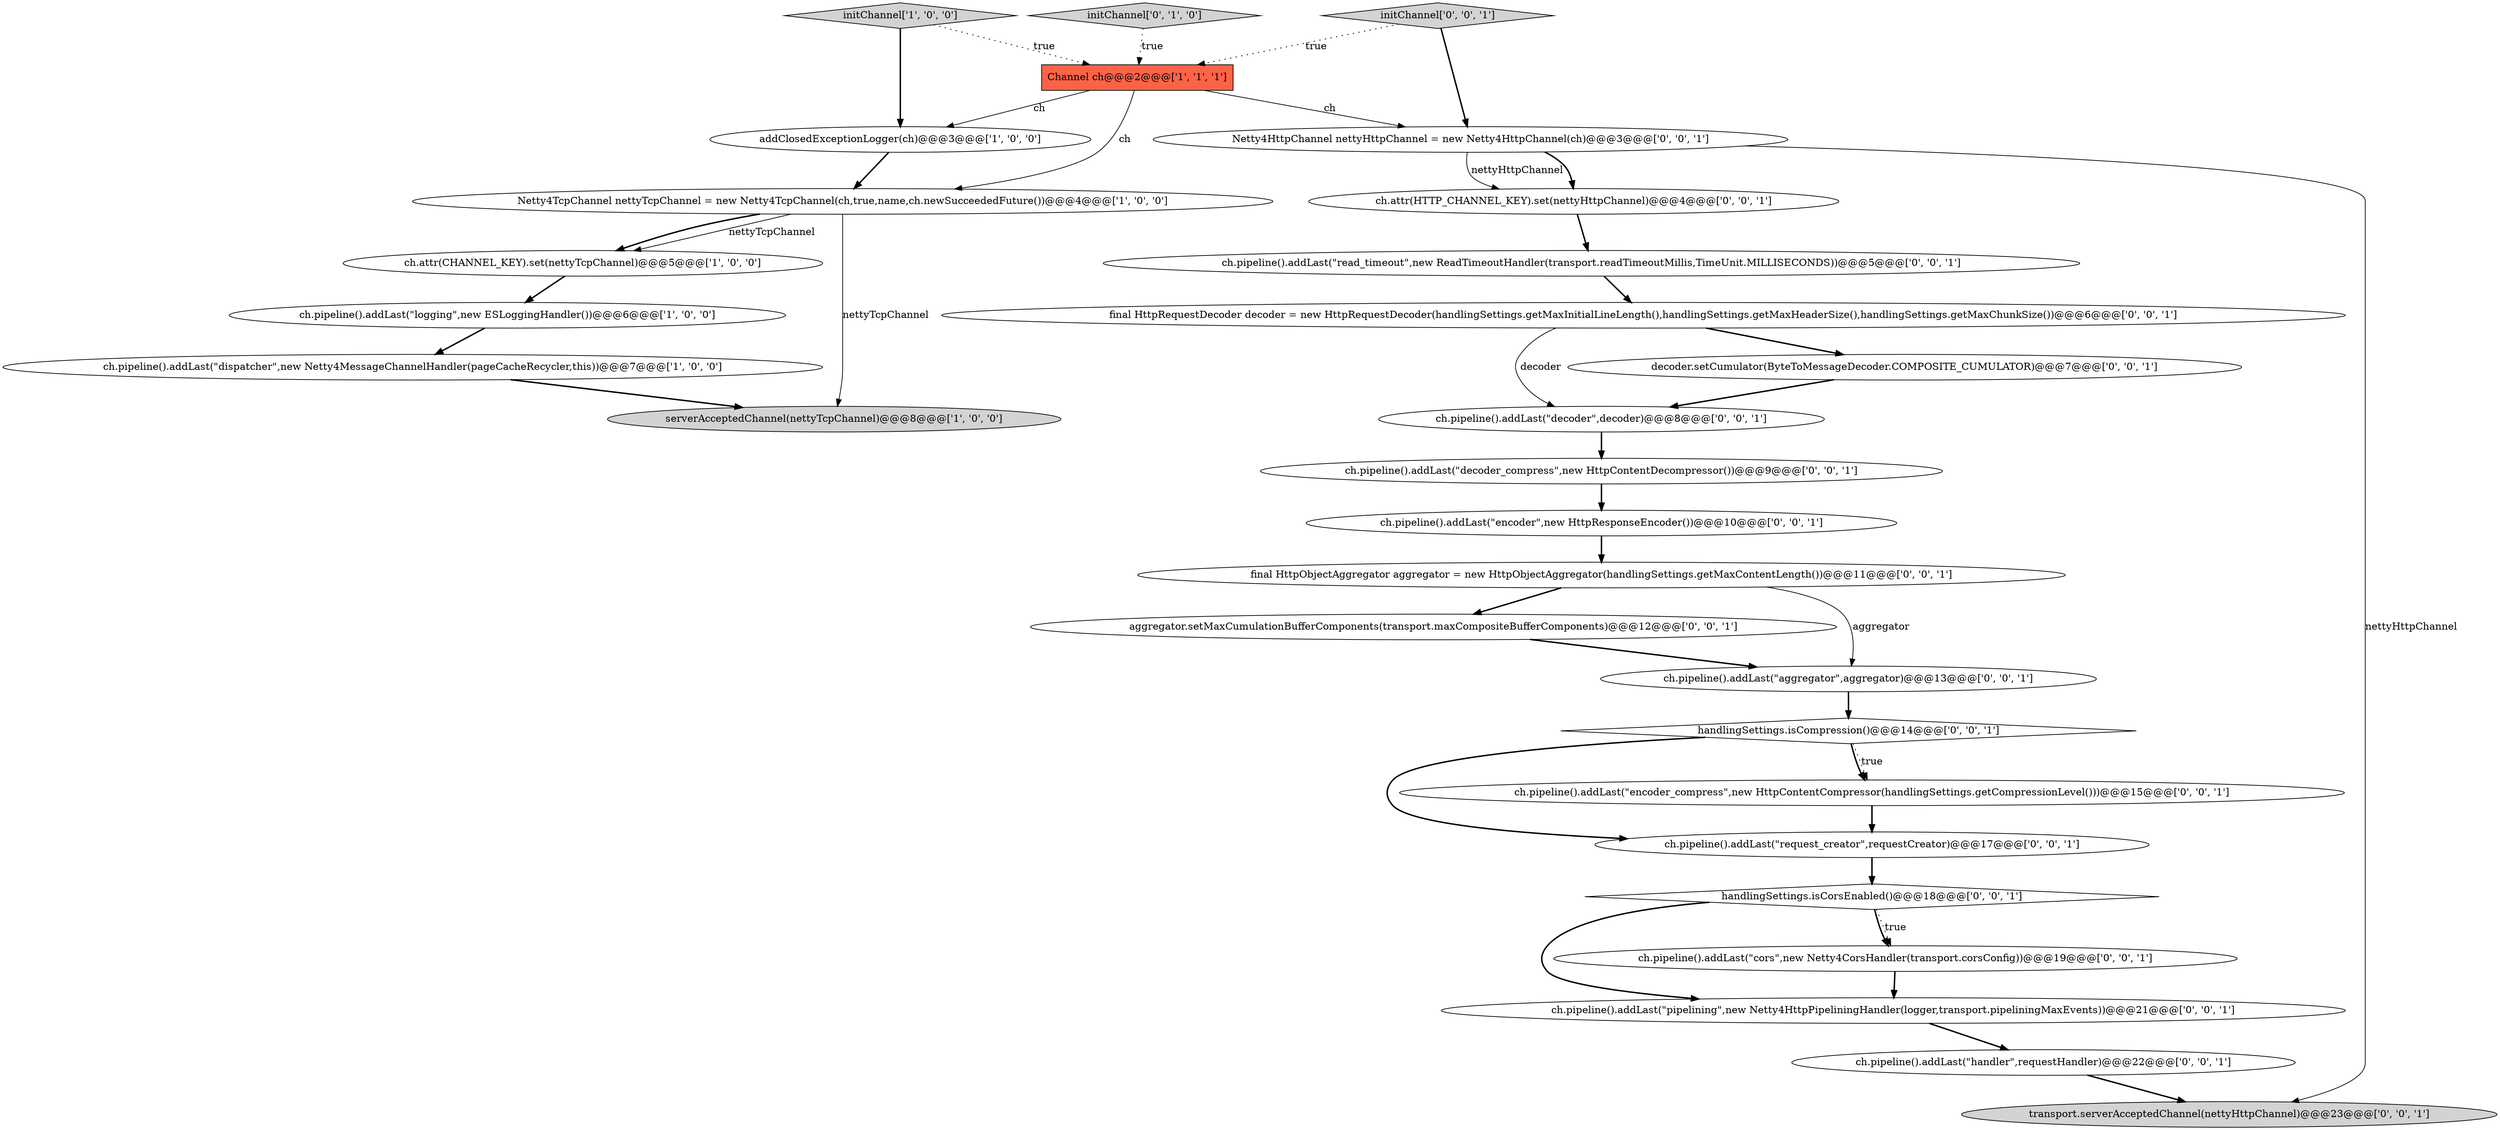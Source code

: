 digraph {
2 [style = filled, label = "initChannel['1', '0', '0']", fillcolor = lightgray, shape = diamond image = "AAA0AAABBB1BBB"];
15 [style = filled, label = "ch.pipeline().addLast(\"decoder\",decoder)@@@8@@@['0', '0', '1']", fillcolor = white, shape = ellipse image = "AAA0AAABBB3BBB"];
5 [style = filled, label = "addClosedExceptionLogger(ch)@@@3@@@['1', '0', '0']", fillcolor = white, shape = ellipse image = "AAA0AAABBB1BBB"];
6 [style = filled, label = "ch.attr(CHANNEL_KEY).set(nettyTcpChannel)@@@5@@@['1', '0', '0']", fillcolor = white, shape = ellipse image = "AAA0AAABBB1BBB"];
19 [style = filled, label = "aggregator.setMaxCumulationBufferComponents(transport.maxCompositeBufferComponents)@@@12@@@['0', '0', '1']", fillcolor = white, shape = ellipse image = "AAA0AAABBB3BBB"];
0 [style = filled, label = "serverAcceptedChannel(nettyTcpChannel)@@@8@@@['1', '0', '0']", fillcolor = lightgray, shape = ellipse image = "AAA0AAABBB1BBB"];
14 [style = filled, label = "ch.pipeline().addLast(\"encoder\",new HttpResponseEncoder())@@@10@@@['0', '0', '1']", fillcolor = white, shape = ellipse image = "AAA0AAABBB3BBB"];
11 [style = filled, label = "final HttpObjectAggregator aggregator = new HttpObjectAggregator(handlingSettings.getMaxContentLength())@@@11@@@['0', '0', '1']", fillcolor = white, shape = ellipse image = "AAA0AAABBB3BBB"];
8 [style = filled, label = "initChannel['0', '1', '0']", fillcolor = lightgray, shape = diamond image = "AAA0AAABBB2BBB"];
23 [style = filled, label = "handlingSettings.isCompression()@@@14@@@['0', '0', '1']", fillcolor = white, shape = diamond image = "AAA0AAABBB3BBB"];
7 [style = filled, label = "ch.pipeline().addLast(\"dispatcher\",new Netty4MessageChannelHandler(pageCacheRecycler,this))@@@7@@@['1', '0', '0']", fillcolor = white, shape = ellipse image = "AAA0AAABBB1BBB"];
4 [style = filled, label = "ch.pipeline().addLast(\"logging\",new ESLoggingHandler())@@@6@@@['1', '0', '0']", fillcolor = white, shape = ellipse image = "AAA0AAABBB1BBB"];
18 [style = filled, label = "ch.pipeline().addLast(\"request_creator\",requestCreator)@@@17@@@['0', '0', '1']", fillcolor = white, shape = ellipse image = "AAA0AAABBB3BBB"];
3 [style = filled, label = "Channel ch@@@2@@@['1', '1', '1']", fillcolor = tomato, shape = box image = "AAA0AAABBB1BBB"];
12 [style = filled, label = "ch.pipeline().addLast(\"encoder_compress\",new HttpContentCompressor(handlingSettings.getCompressionLevel()))@@@15@@@['0', '0', '1']", fillcolor = white, shape = ellipse image = "AAA0AAABBB3BBB"];
27 [style = filled, label = "ch.attr(HTTP_CHANNEL_KEY).set(nettyHttpChannel)@@@4@@@['0', '0', '1']", fillcolor = white, shape = ellipse image = "AAA0AAABBB3BBB"];
1 [style = filled, label = "Netty4TcpChannel nettyTcpChannel = new Netty4TcpChannel(ch,true,name,ch.newSucceededFuture())@@@4@@@['1', '0', '0']", fillcolor = white, shape = ellipse image = "AAA0AAABBB1BBB"];
25 [style = filled, label = "ch.pipeline().addLast(\"pipelining\",new Netty4HttpPipeliningHandler(logger,transport.pipeliningMaxEvents))@@@21@@@['0', '0', '1']", fillcolor = white, shape = ellipse image = "AAA0AAABBB3BBB"];
10 [style = filled, label = "ch.pipeline().addLast(\"decoder_compress\",new HttpContentDecompressor())@@@9@@@['0', '0', '1']", fillcolor = white, shape = ellipse image = "AAA0AAABBB3BBB"];
26 [style = filled, label = "Netty4HttpChannel nettyHttpChannel = new Netty4HttpChannel(ch)@@@3@@@['0', '0', '1']", fillcolor = white, shape = ellipse image = "AAA0AAABBB3BBB"];
22 [style = filled, label = "initChannel['0', '0', '1']", fillcolor = lightgray, shape = diamond image = "AAA0AAABBB3BBB"];
16 [style = filled, label = "ch.pipeline().addLast(\"cors\",new Netty4CorsHandler(transport.corsConfig))@@@19@@@['0', '0', '1']", fillcolor = white, shape = ellipse image = "AAA0AAABBB3BBB"];
17 [style = filled, label = "decoder.setCumulator(ByteToMessageDecoder.COMPOSITE_CUMULATOR)@@@7@@@['0', '0', '1']", fillcolor = white, shape = ellipse image = "AAA0AAABBB3BBB"];
28 [style = filled, label = "ch.pipeline().addLast(\"read_timeout\",new ReadTimeoutHandler(transport.readTimeoutMillis,TimeUnit.MILLISECONDS))@@@5@@@['0', '0', '1']", fillcolor = white, shape = ellipse image = "AAA0AAABBB3BBB"];
20 [style = filled, label = "ch.pipeline().addLast(\"aggregator\",aggregator)@@@13@@@['0', '0', '1']", fillcolor = white, shape = ellipse image = "AAA0AAABBB3BBB"];
24 [style = filled, label = "final HttpRequestDecoder decoder = new HttpRequestDecoder(handlingSettings.getMaxInitialLineLength(),handlingSettings.getMaxHeaderSize(),handlingSettings.getMaxChunkSize())@@@6@@@['0', '0', '1']", fillcolor = white, shape = ellipse image = "AAA0AAABBB3BBB"];
21 [style = filled, label = "handlingSettings.isCorsEnabled()@@@18@@@['0', '0', '1']", fillcolor = white, shape = diamond image = "AAA0AAABBB3BBB"];
13 [style = filled, label = "transport.serverAcceptedChannel(nettyHttpChannel)@@@23@@@['0', '0', '1']", fillcolor = lightgray, shape = ellipse image = "AAA0AAABBB3BBB"];
9 [style = filled, label = "ch.pipeline().addLast(\"handler\",requestHandler)@@@22@@@['0', '0', '1']", fillcolor = white, shape = ellipse image = "AAA0AAABBB3BBB"];
20->23 [style = bold, label=""];
1->0 [style = solid, label="nettyTcpChannel"];
2->3 [style = dotted, label="true"];
4->7 [style = bold, label=""];
6->4 [style = bold, label=""];
24->15 [style = solid, label="decoder"];
3->5 [style = solid, label="ch"];
27->28 [style = bold, label=""];
16->25 [style = bold, label=""];
2->5 [style = bold, label=""];
5->1 [style = bold, label=""];
19->20 [style = bold, label=""];
21->16 [style = bold, label=""];
26->27 [style = solid, label="nettyHttpChannel"];
11->20 [style = solid, label="aggregator"];
24->17 [style = bold, label=""];
9->13 [style = bold, label=""];
14->11 [style = bold, label=""];
1->6 [style = bold, label=""];
26->27 [style = bold, label=""];
21->25 [style = bold, label=""];
26->13 [style = solid, label="nettyHttpChannel"];
28->24 [style = bold, label=""];
22->26 [style = bold, label=""];
17->15 [style = bold, label=""];
23->12 [style = bold, label=""];
11->19 [style = bold, label=""];
3->26 [style = solid, label="ch"];
7->0 [style = bold, label=""];
3->1 [style = solid, label="ch"];
12->18 [style = bold, label=""];
25->9 [style = bold, label=""];
23->18 [style = bold, label=""];
18->21 [style = bold, label=""];
22->3 [style = dotted, label="true"];
1->6 [style = solid, label="nettyTcpChannel"];
8->3 [style = dotted, label="true"];
21->16 [style = dotted, label="true"];
15->10 [style = bold, label=""];
10->14 [style = bold, label=""];
23->12 [style = dotted, label="true"];
}
